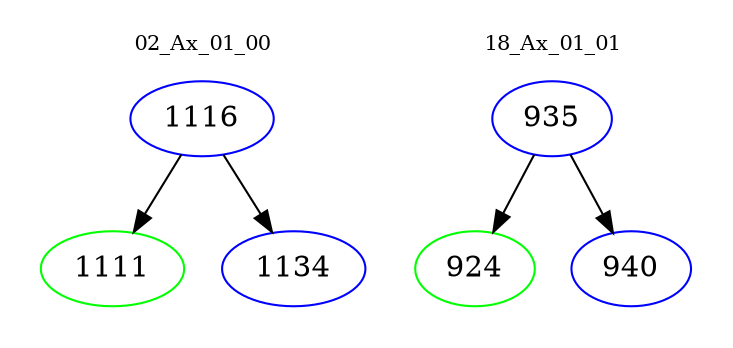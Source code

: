 digraph{
subgraph cluster_0 {
color = white
label = "02_Ax_01_00";
fontsize=10;
T0_1116 [label="1116", color="blue"]
T0_1116 -> T0_1111 [color="black"]
T0_1111 [label="1111", color="green"]
T0_1116 -> T0_1134 [color="black"]
T0_1134 [label="1134", color="blue"]
}
subgraph cluster_1 {
color = white
label = "18_Ax_01_01";
fontsize=10;
T1_935 [label="935", color="blue"]
T1_935 -> T1_924 [color="black"]
T1_924 [label="924", color="green"]
T1_935 -> T1_940 [color="black"]
T1_940 [label="940", color="blue"]
}
}
